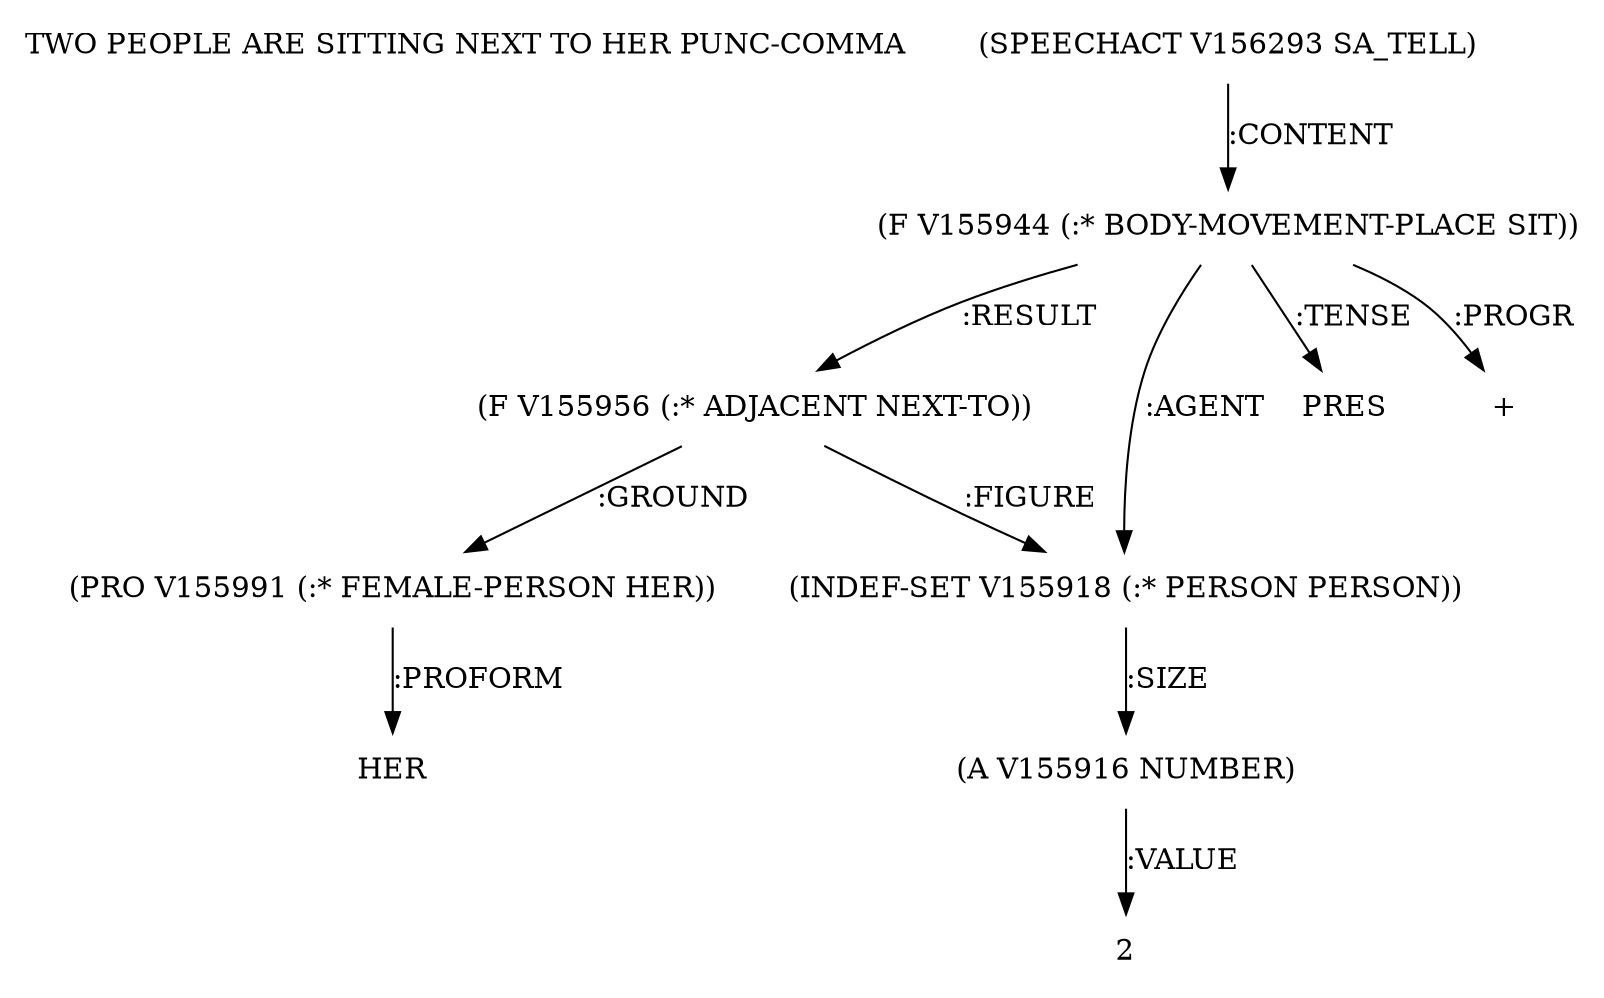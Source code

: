 digraph Terms {
  node [shape=none]
  "TWO PEOPLE ARE SITTING NEXT TO HER PUNC-COMMA"
  "V156293" [label="(SPEECHACT V156293 SA_TELL)"]
  "V156293" -> "V155944" [label=":CONTENT"]
  "V155944" [label="(F V155944 (:* BODY-MOVEMENT-PLACE SIT))"]
  "V155944" -> "V155956" [label=":RESULT"]
  "V155944" -> "V155918" [label=":AGENT"]
  "V155944" -> "NT157671" [label=":TENSE"]
  "NT157671" [label="PRES"]
  "V155944" -> "NT157672" [label=":PROGR"]
  "NT157672" [label="+"]
  "V155918" [label="(INDEF-SET V155918 (:* PERSON PERSON))"]
  "V155918" -> "V155916" [label=":SIZE"]
  "V155916" [label="(A V155916 NUMBER)"]
  "V155916" -> "NT157673" [label=":VALUE"]
  "NT157673" [label="2"]
  "V155956" [label="(F V155956 (:* ADJACENT NEXT-TO))"]
  "V155956" -> "V155991" [label=":GROUND"]
  "V155956" -> "V155918" [label=":FIGURE"]
  "V155991" [label="(PRO V155991 (:* FEMALE-PERSON HER))"]
  "V155991" -> "NT157674" [label=":PROFORM"]
  "NT157674" [label="HER"]
}
